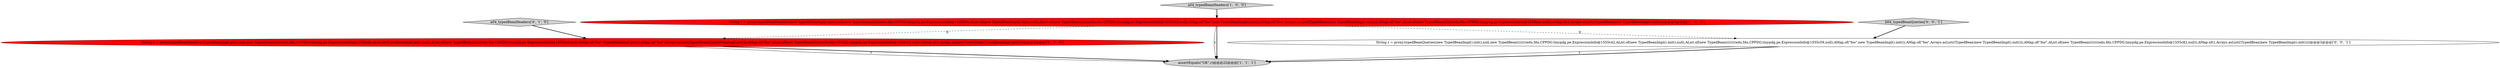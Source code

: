 digraph {
2 [style = filled, label = "a04_typedBeanHeaders['1', '0', '0']", fillcolor = lightgray, shape = diamond image = "AAA0AAABBB1BBB"];
6 [style = filled, label = "b04_typedBeanQueries['0', '0', '1']", fillcolor = lightgray, shape = diamond image = "AAA0AAABBB3BBB"];
4 [style = filled, label = "String r = proxy.typedBeanHeaders(TypedBeanImpl.get(),null,new TypedBean((((((((edu.fdu.CPPDG.tinypdg.pe.ExpressionInfo@1555bda,AList.of(TypedBeanImpl.get(),null),AList.of(new TypedBean((((((((edu.fdu.CPPDG.tinypdg.pe.ExpressionInfo@1555bef,null),AMap.of(\"foo\",TypedBeanImpl.get()),AMap.of(\"foo\",Arrays.asList((TypedBean)TypedBeanImpl.get())),AMap.of(\"foo\",AList.of(new TypedBean((((((((edu.fdu.CPPDG.tinypdg.pe.ExpressionInfo@1555c15,null)),AMap.of(1,Arrays.asList((TypedBean)TypedBeanImpl.get())))@@@3@@@['0', '1', '0']", fillcolor = red, shape = ellipse image = "AAA1AAABBB2BBB"];
1 [style = filled, label = "assertEquals(\"OK\",r)@@@22@@@['1', '1', '1']", fillcolor = lightgray, shape = ellipse image = "AAA0AAABBB1BBB"];
5 [style = filled, label = "String r = proxy.typedBeanQueries(new TypedBeanImpl().init(),null,new TypedBean((((((((edu.fdu.CPPDG.tinypdg.pe.ExpressionInfo@1555c42,AList.of(new TypedBeanImpl().init(),null),AList.of(new TypedBean((((((((edu.fdu.CPPDG.tinypdg.pe.ExpressionInfo@1555c59,null),AMap.of(\"foo\",new TypedBeanImpl().init()),AMap.of(\"foo\",Arrays.asList((TypedBean)new TypedBeanImpl().init())),AMap.of(\"foo\",AList.of(new TypedBean((((((((edu.fdu.CPPDG.tinypdg.pe.ExpressionInfo@1555c82,null)),AMap.of(1,Arrays.asList((TypedBean)new TypedBeanImpl().init())))@@@3@@@['0', '0', '1']", fillcolor = white, shape = ellipse image = "AAA0AAABBB3BBB"];
0 [style = filled, label = "String r = proxy.typedBeanHeaders(new TypedBeanImpl().init(),null,new TypedBean((((((((edu.fdu.CPPDG.tinypdg.pe.ExpressionInfo@1555b6c,AList.of(new TypedBeanImpl().init(),null),AList.of(new TypedBean((((((((edu.fdu.CPPDG.tinypdg.pe.ExpressionInfo@1555b83,null),AMap.of(\"foo\",new TypedBeanImpl().init()),AMap.of(\"foo\",Arrays.asList((TypedBean)new TypedBeanImpl().init())),AMap.of(\"foo\",AList.of(new TypedBean((((((((edu.fdu.CPPDG.tinypdg.pe.ExpressionInfo@1555bac,null)),AMap.of(1,Arrays.asList((TypedBean)new TypedBeanImpl().init())))@@@3@@@['1', '0', '0']", fillcolor = red, shape = ellipse image = "AAA1AAABBB1BBB"];
3 [style = filled, label = "a04_typedBeanHeaders['0', '1', '0']", fillcolor = lightgray, shape = diamond image = "AAA0AAABBB2BBB"];
5->1 [style = solid, label="r"];
5->1 [style = bold, label=""];
6->5 [style = bold, label=""];
4->1 [style = bold, label=""];
2->0 [style = bold, label=""];
0->4 [style = dashed, label="0"];
0->5 [style = dashed, label="0"];
3->4 [style = bold, label=""];
0->1 [style = bold, label=""];
4->1 [style = solid, label="r"];
0->1 [style = solid, label="r"];
}
